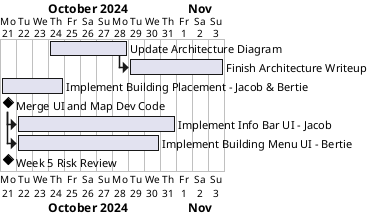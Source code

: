 @startgantt Week 5 Plan
Project starts 2024-10-21
[Update Architecture Diagram] starts 2024-10-24 and ends 2024-10-28
[Finish Architecture Writeup] starts at [Update Architecture Diagram]'s end and ends 2024-11-3
[Implement Building Placement - Jacob & Bertie] starts 2024-10-21 and ends 2024-10-24
[Merge UI and Map Dev Code] happens at 2024-10-21
[Implement Info Bar UI - Jacob] starts at [Merge UI and Map Dev Code]'s end and ends 2024-10-31
[Implement Building Menu UI - Bertie] starts at [Merge UI and Map Dev Code]'s end and ends 2024-10-30
[Week 5 Risk Review] happens at 2024-10-21
@endgantt